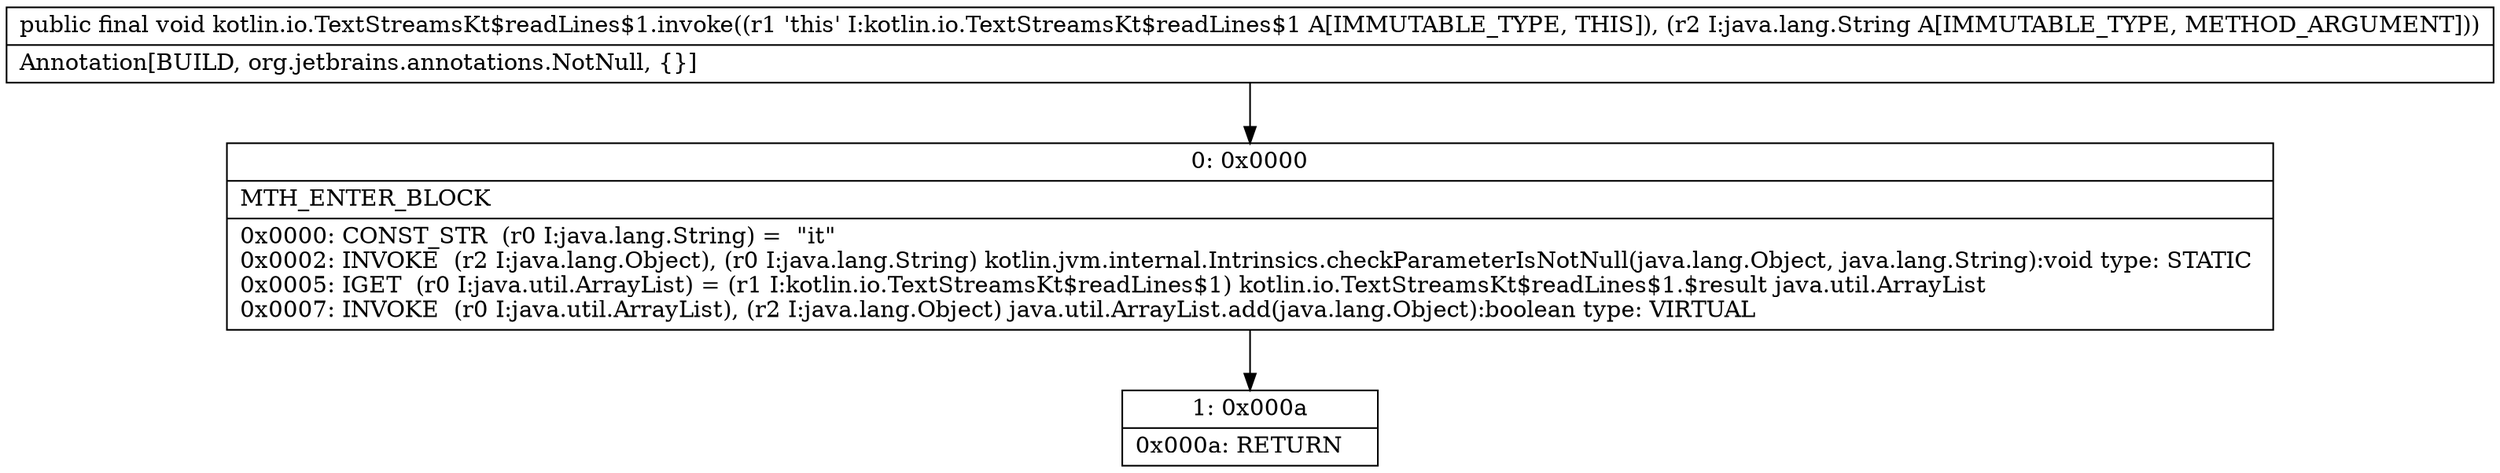 digraph "CFG forkotlin.io.TextStreamsKt$readLines$1.invoke(Ljava\/lang\/String;)V" {
Node_0 [shape=record,label="{0\:\ 0x0000|MTH_ENTER_BLOCK\l|0x0000: CONST_STR  (r0 I:java.lang.String) =  \"it\" \l0x0002: INVOKE  (r2 I:java.lang.Object), (r0 I:java.lang.String) kotlin.jvm.internal.Intrinsics.checkParameterIsNotNull(java.lang.Object, java.lang.String):void type: STATIC \l0x0005: IGET  (r0 I:java.util.ArrayList) = (r1 I:kotlin.io.TextStreamsKt$readLines$1) kotlin.io.TextStreamsKt$readLines$1.$result java.util.ArrayList \l0x0007: INVOKE  (r0 I:java.util.ArrayList), (r2 I:java.lang.Object) java.util.ArrayList.add(java.lang.Object):boolean type: VIRTUAL \l}"];
Node_1 [shape=record,label="{1\:\ 0x000a|0x000a: RETURN   \l}"];
MethodNode[shape=record,label="{public final void kotlin.io.TextStreamsKt$readLines$1.invoke((r1 'this' I:kotlin.io.TextStreamsKt$readLines$1 A[IMMUTABLE_TYPE, THIS]), (r2 I:java.lang.String A[IMMUTABLE_TYPE, METHOD_ARGUMENT]))  | Annotation[BUILD, org.jetbrains.annotations.NotNull, \{\}]\l}"];
MethodNode -> Node_0;
Node_0 -> Node_1;
}

